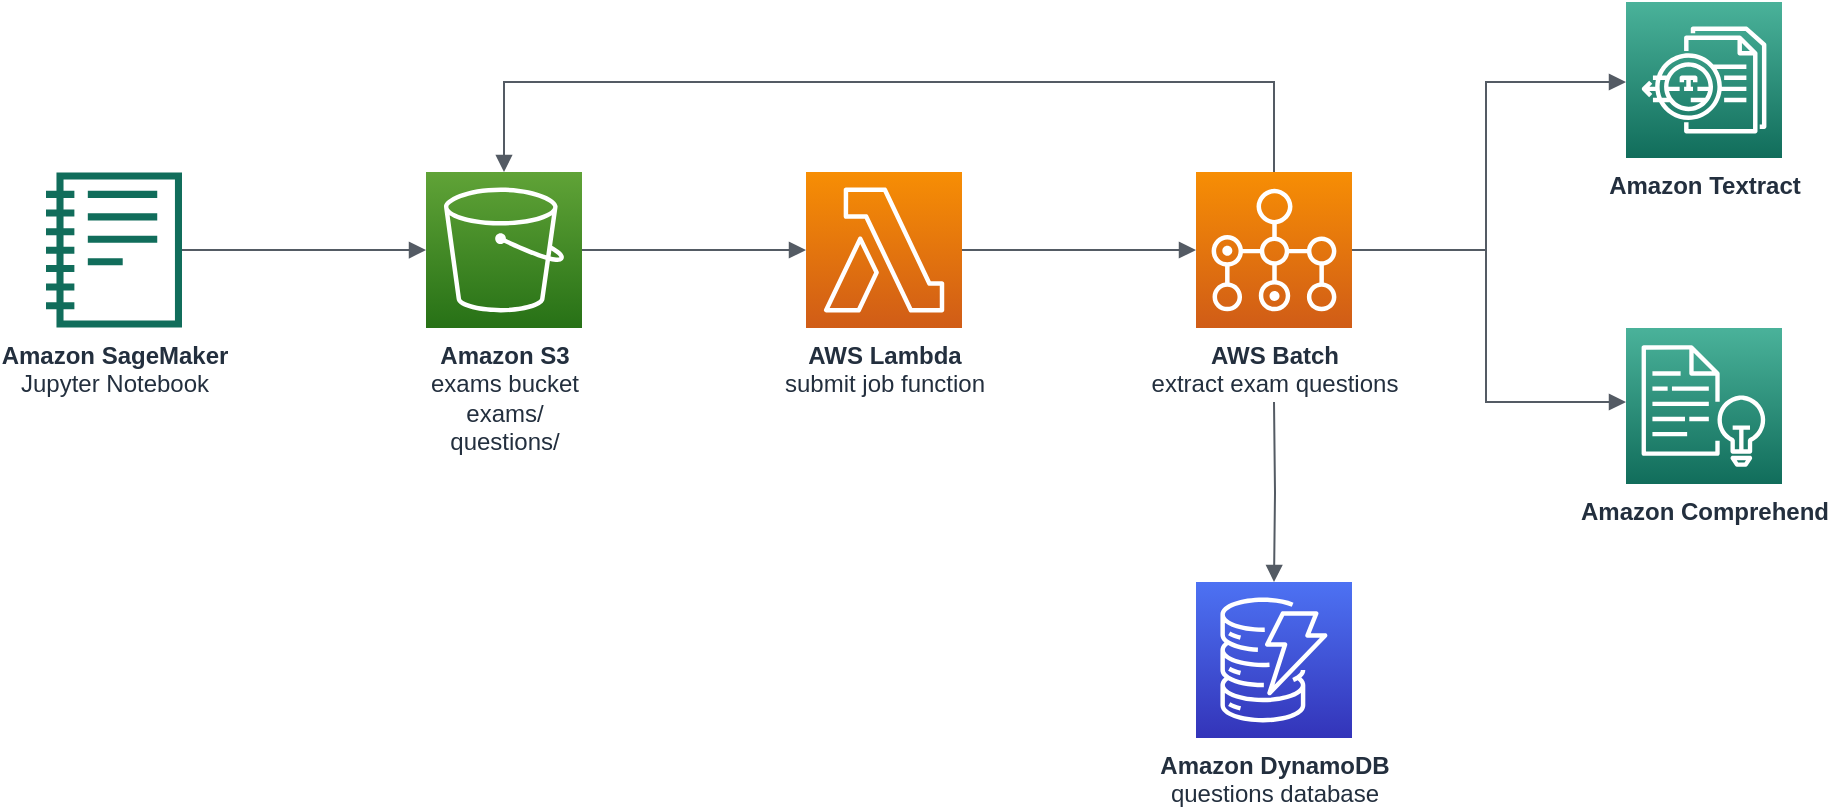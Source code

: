 <mxfile version="13.9.9" type="device"><diagram id="Z1FpvdTNTS_n6JA9yDJ9" name="Page-1"><mxGraphModel dx="2216" dy="860" grid="1" gridSize="10" guides="1" tooltips="1" connect="1" arrows="1" fold="1" page="1" pageScale="1" pageWidth="827" pageHeight="1169" math="0" shadow="0"><root><mxCell id="0"/><mxCell id="1" parent="0"/><mxCell id="6aBFJENVlkm1R9jz6uaZ-1" value="&lt;b&gt;Amazon S3&lt;/b&gt;&lt;br&gt;exams bucket&lt;br&gt;exams/&lt;br&gt;questions/" style="outlineConnect=0;fontColor=#232F3E;gradientColor=#60A337;gradientDirection=north;fillColor=#277116;strokeColor=#ffffff;dashed=0;verticalLabelPosition=bottom;verticalAlign=top;align=center;html=1;fontSize=12;fontStyle=0;aspect=fixed;shape=mxgraph.aws4.resourceIcon;resIcon=mxgraph.aws4.s3;" vertex="1" parent="1"><mxGeometry x="120" y="485" width="78" height="78" as="geometry"/></mxCell><mxCell id="6aBFJENVlkm1R9jz6uaZ-3" value="&lt;b&gt;Amazon Textract&lt;/b&gt;" style="outlineConnect=0;fontColor=#232F3E;gradientColor=#4AB29A;gradientDirection=north;fillColor=#116D5B;strokeColor=#ffffff;dashed=0;verticalLabelPosition=bottom;verticalAlign=top;align=center;html=1;fontSize=12;fontStyle=0;aspect=fixed;shape=mxgraph.aws4.resourceIcon;resIcon=mxgraph.aws4.textract;" vertex="1" parent="1"><mxGeometry x="720" y="400" width="78" height="78" as="geometry"/></mxCell><mxCell id="6aBFJENVlkm1R9jz6uaZ-6" value="&lt;b&gt;Amazon Comprehend&lt;/b&gt;" style="outlineConnect=0;fontColor=#232F3E;gradientColor=#4AB29A;gradientDirection=north;fillColor=#116D5B;strokeColor=#ffffff;dashed=0;verticalLabelPosition=bottom;verticalAlign=top;align=center;html=1;fontSize=12;fontStyle=0;aspect=fixed;shape=mxgraph.aws4.resourceIcon;resIcon=mxgraph.aws4.comprehend;" vertex="1" parent="1"><mxGeometry x="720" y="563" width="78" height="78" as="geometry"/></mxCell><mxCell id="6aBFJENVlkm1R9jz6uaZ-7" value="&lt;b&gt;Amazon DynamoDB&lt;/b&gt;&lt;br&gt;questions database" style="outlineConnect=0;fontColor=#232F3E;gradientColor=#4D72F3;gradientDirection=north;fillColor=#3334B9;strokeColor=#ffffff;dashed=0;verticalLabelPosition=bottom;verticalAlign=top;align=center;html=1;fontSize=12;fontStyle=0;aspect=fixed;shape=mxgraph.aws4.resourceIcon;resIcon=mxgraph.aws4.dynamodb;" vertex="1" parent="1"><mxGeometry x="505" y="690" width="78" height="78" as="geometry"/></mxCell><mxCell id="6aBFJENVlkm1R9jz6uaZ-22" value="&lt;b&gt;AWS Batch&lt;/b&gt;&lt;br&gt;extract exam questions" style="outlineConnect=0;fontColor=#232F3E;gradientColor=#F78E04;gradientDirection=north;fillColor=#D05C17;strokeColor=#ffffff;dashed=0;verticalLabelPosition=bottom;verticalAlign=top;align=center;html=1;fontSize=12;fontStyle=0;aspect=fixed;shape=mxgraph.aws4.resourceIcon;resIcon=mxgraph.aws4.batch;" vertex="1" parent="1"><mxGeometry x="505" y="485" width="78" height="78" as="geometry"/></mxCell><mxCell id="6aBFJENVlkm1R9jz6uaZ-24" value="&lt;b&gt;AWS Lambda&lt;/b&gt;&lt;br&gt;submit job function" style="outlineConnect=0;fontColor=#232F3E;gradientColor=#F78E04;gradientDirection=north;fillColor=#D05C17;strokeColor=#ffffff;dashed=0;verticalLabelPosition=bottom;verticalAlign=top;align=center;html=1;fontSize=12;fontStyle=0;aspect=fixed;shape=mxgraph.aws4.resourceIcon;resIcon=mxgraph.aws4.lambda;" vertex="1" parent="1"><mxGeometry x="310" y="485" width="78" height="78" as="geometry"/></mxCell><mxCell id="6aBFJENVlkm1R9jz6uaZ-25" value="" style="edgeStyle=orthogonalEdgeStyle;html=1;endArrow=block;elbow=vertical;startArrow=none;endFill=1;strokeColor=#545B64;rounded=0;" edge="1" parent="1" source="6aBFJENVlkm1R9jz6uaZ-1" target="6aBFJENVlkm1R9jz6uaZ-24"><mxGeometry width="100" relative="1" as="geometry"><mxPoint x="220" y="498" as="sourcePoint"/><mxPoint x="320" y="498" as="targetPoint"/></mxGeometry></mxCell><mxCell id="6aBFJENVlkm1R9jz6uaZ-26" value="" style="edgeStyle=orthogonalEdgeStyle;html=1;endArrow=block;elbow=vertical;startArrow=none;endFill=1;strokeColor=#545B64;rounded=0;" edge="1" parent="1" source="6aBFJENVlkm1R9jz6uaZ-24" target="6aBFJENVlkm1R9jz6uaZ-22"><mxGeometry width="100" relative="1" as="geometry"><mxPoint x="410" y="418" as="sourcePoint"/><mxPoint x="510" y="418" as="targetPoint"/></mxGeometry></mxCell><mxCell id="6aBFJENVlkm1R9jz6uaZ-31" value="&lt;b&gt;Amazon SageMaker&lt;/b&gt;&lt;br&gt;Jupyter Notebook" style="outlineConnect=0;fontColor=#232F3E;gradientColor=none;fillColor=#116D5B;strokeColor=none;dashed=0;verticalLabelPosition=bottom;verticalAlign=top;align=center;html=1;fontSize=12;fontStyle=0;aspect=fixed;pointerEvents=1;shape=mxgraph.aws4.sagemaker_notebook;" vertex="1" parent="1"><mxGeometry x="-70" y="485" width="68" height="78" as="geometry"/></mxCell><mxCell id="6aBFJENVlkm1R9jz6uaZ-32" value="" style="edgeStyle=orthogonalEdgeStyle;html=1;endArrow=block;elbow=vertical;startArrow=none;endFill=1;strokeColor=#545B64;rounded=0;" edge="1" parent="1" source="6aBFJENVlkm1R9jz6uaZ-31" target="6aBFJENVlkm1R9jz6uaZ-1"><mxGeometry width="100" relative="1" as="geometry"><mxPoint x="20" y="418" as="sourcePoint"/><mxPoint x="120" y="418" as="targetPoint"/></mxGeometry></mxCell><mxCell id="6aBFJENVlkm1R9jz6uaZ-35" value="" style="edgeStyle=orthogonalEdgeStyle;html=1;endArrow=block;elbow=vertical;startArrow=none;endFill=1;strokeColor=#545B64;rounded=0;" edge="1" parent="1" source="6aBFJENVlkm1R9jz6uaZ-22" target="6aBFJENVlkm1R9jz6uaZ-3"><mxGeometry width="100" relative="1" as="geometry"><mxPoint x="520" y="400" as="sourcePoint"/><mxPoint x="620" y="400" as="targetPoint"/><Array as="points"><mxPoint x="650" y="524"/><mxPoint x="650" y="440"/></Array></mxGeometry></mxCell><mxCell id="6aBFJENVlkm1R9jz6uaZ-36" value="" style="edgeStyle=orthogonalEdgeStyle;html=1;endArrow=block;elbow=vertical;startArrow=none;endFill=1;strokeColor=#545B64;rounded=0;" edge="1" parent="1" source="6aBFJENVlkm1R9jz6uaZ-22" target="6aBFJENVlkm1R9jz6uaZ-6"><mxGeometry width="100" relative="1" as="geometry"><mxPoint x="630" y="350" as="sourcePoint"/><mxPoint x="730" y="350" as="targetPoint"/><Array as="points"><mxPoint x="650" y="524"/><mxPoint x="650" y="600"/></Array></mxGeometry></mxCell><mxCell id="6aBFJENVlkm1R9jz6uaZ-37" value="" style="edgeStyle=orthogonalEdgeStyle;html=1;endArrow=block;elbow=vertical;startArrow=none;endFill=1;strokeColor=#545B64;rounded=0;" edge="1" parent="1" target="6aBFJENVlkm1R9jz6uaZ-7"><mxGeometry width="100" relative="1" as="geometry"><mxPoint x="544" y="600" as="sourcePoint"/><mxPoint x="570" y="660" as="targetPoint"/></mxGeometry></mxCell><mxCell id="6aBFJENVlkm1R9jz6uaZ-38" value="" style="edgeStyle=orthogonalEdgeStyle;html=1;endArrow=block;elbow=vertical;startArrow=none;endFill=1;strokeColor=#545B64;rounded=0;" edge="1" parent="1" source="6aBFJENVlkm1R9jz6uaZ-22" target="6aBFJENVlkm1R9jz6uaZ-1"><mxGeometry width="100" relative="1" as="geometry"><mxPoint x="380" y="320" as="sourcePoint"/><mxPoint x="480" y="320" as="targetPoint"/><Array as="points"><mxPoint x="544" y="440"/><mxPoint x="159" y="440"/></Array></mxGeometry></mxCell></root></mxGraphModel></diagram></mxfile>